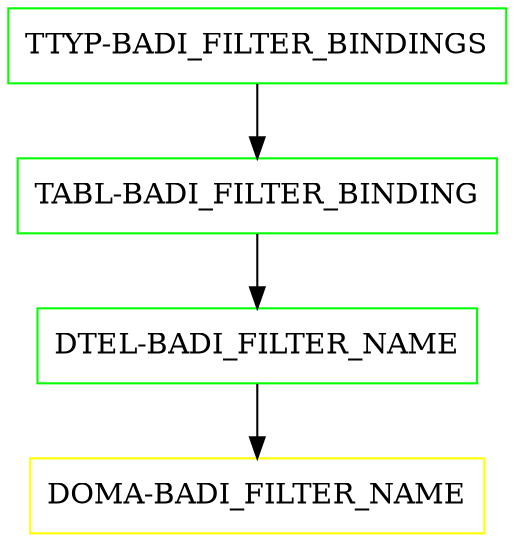 digraph G {
  "TTYP-BADI_FILTER_BINDINGS" [shape=box,color=green];
  "TABL-BADI_FILTER_BINDING" [shape=box,color=green,URL="./TABL_BADI_FILTER_BINDING.html"];
  "DTEL-BADI_FILTER_NAME" [shape=box,color=green,URL="./DTEL_BADI_FILTER_NAME.html"];
  "DOMA-BADI_FILTER_NAME" [shape=box,color=yellow,URL="./DOMA_BADI_FILTER_NAME.html"];
  "TTYP-BADI_FILTER_BINDINGS" -> "TABL-BADI_FILTER_BINDING";
  "TABL-BADI_FILTER_BINDING" -> "DTEL-BADI_FILTER_NAME";
  "DTEL-BADI_FILTER_NAME" -> "DOMA-BADI_FILTER_NAME";
}
